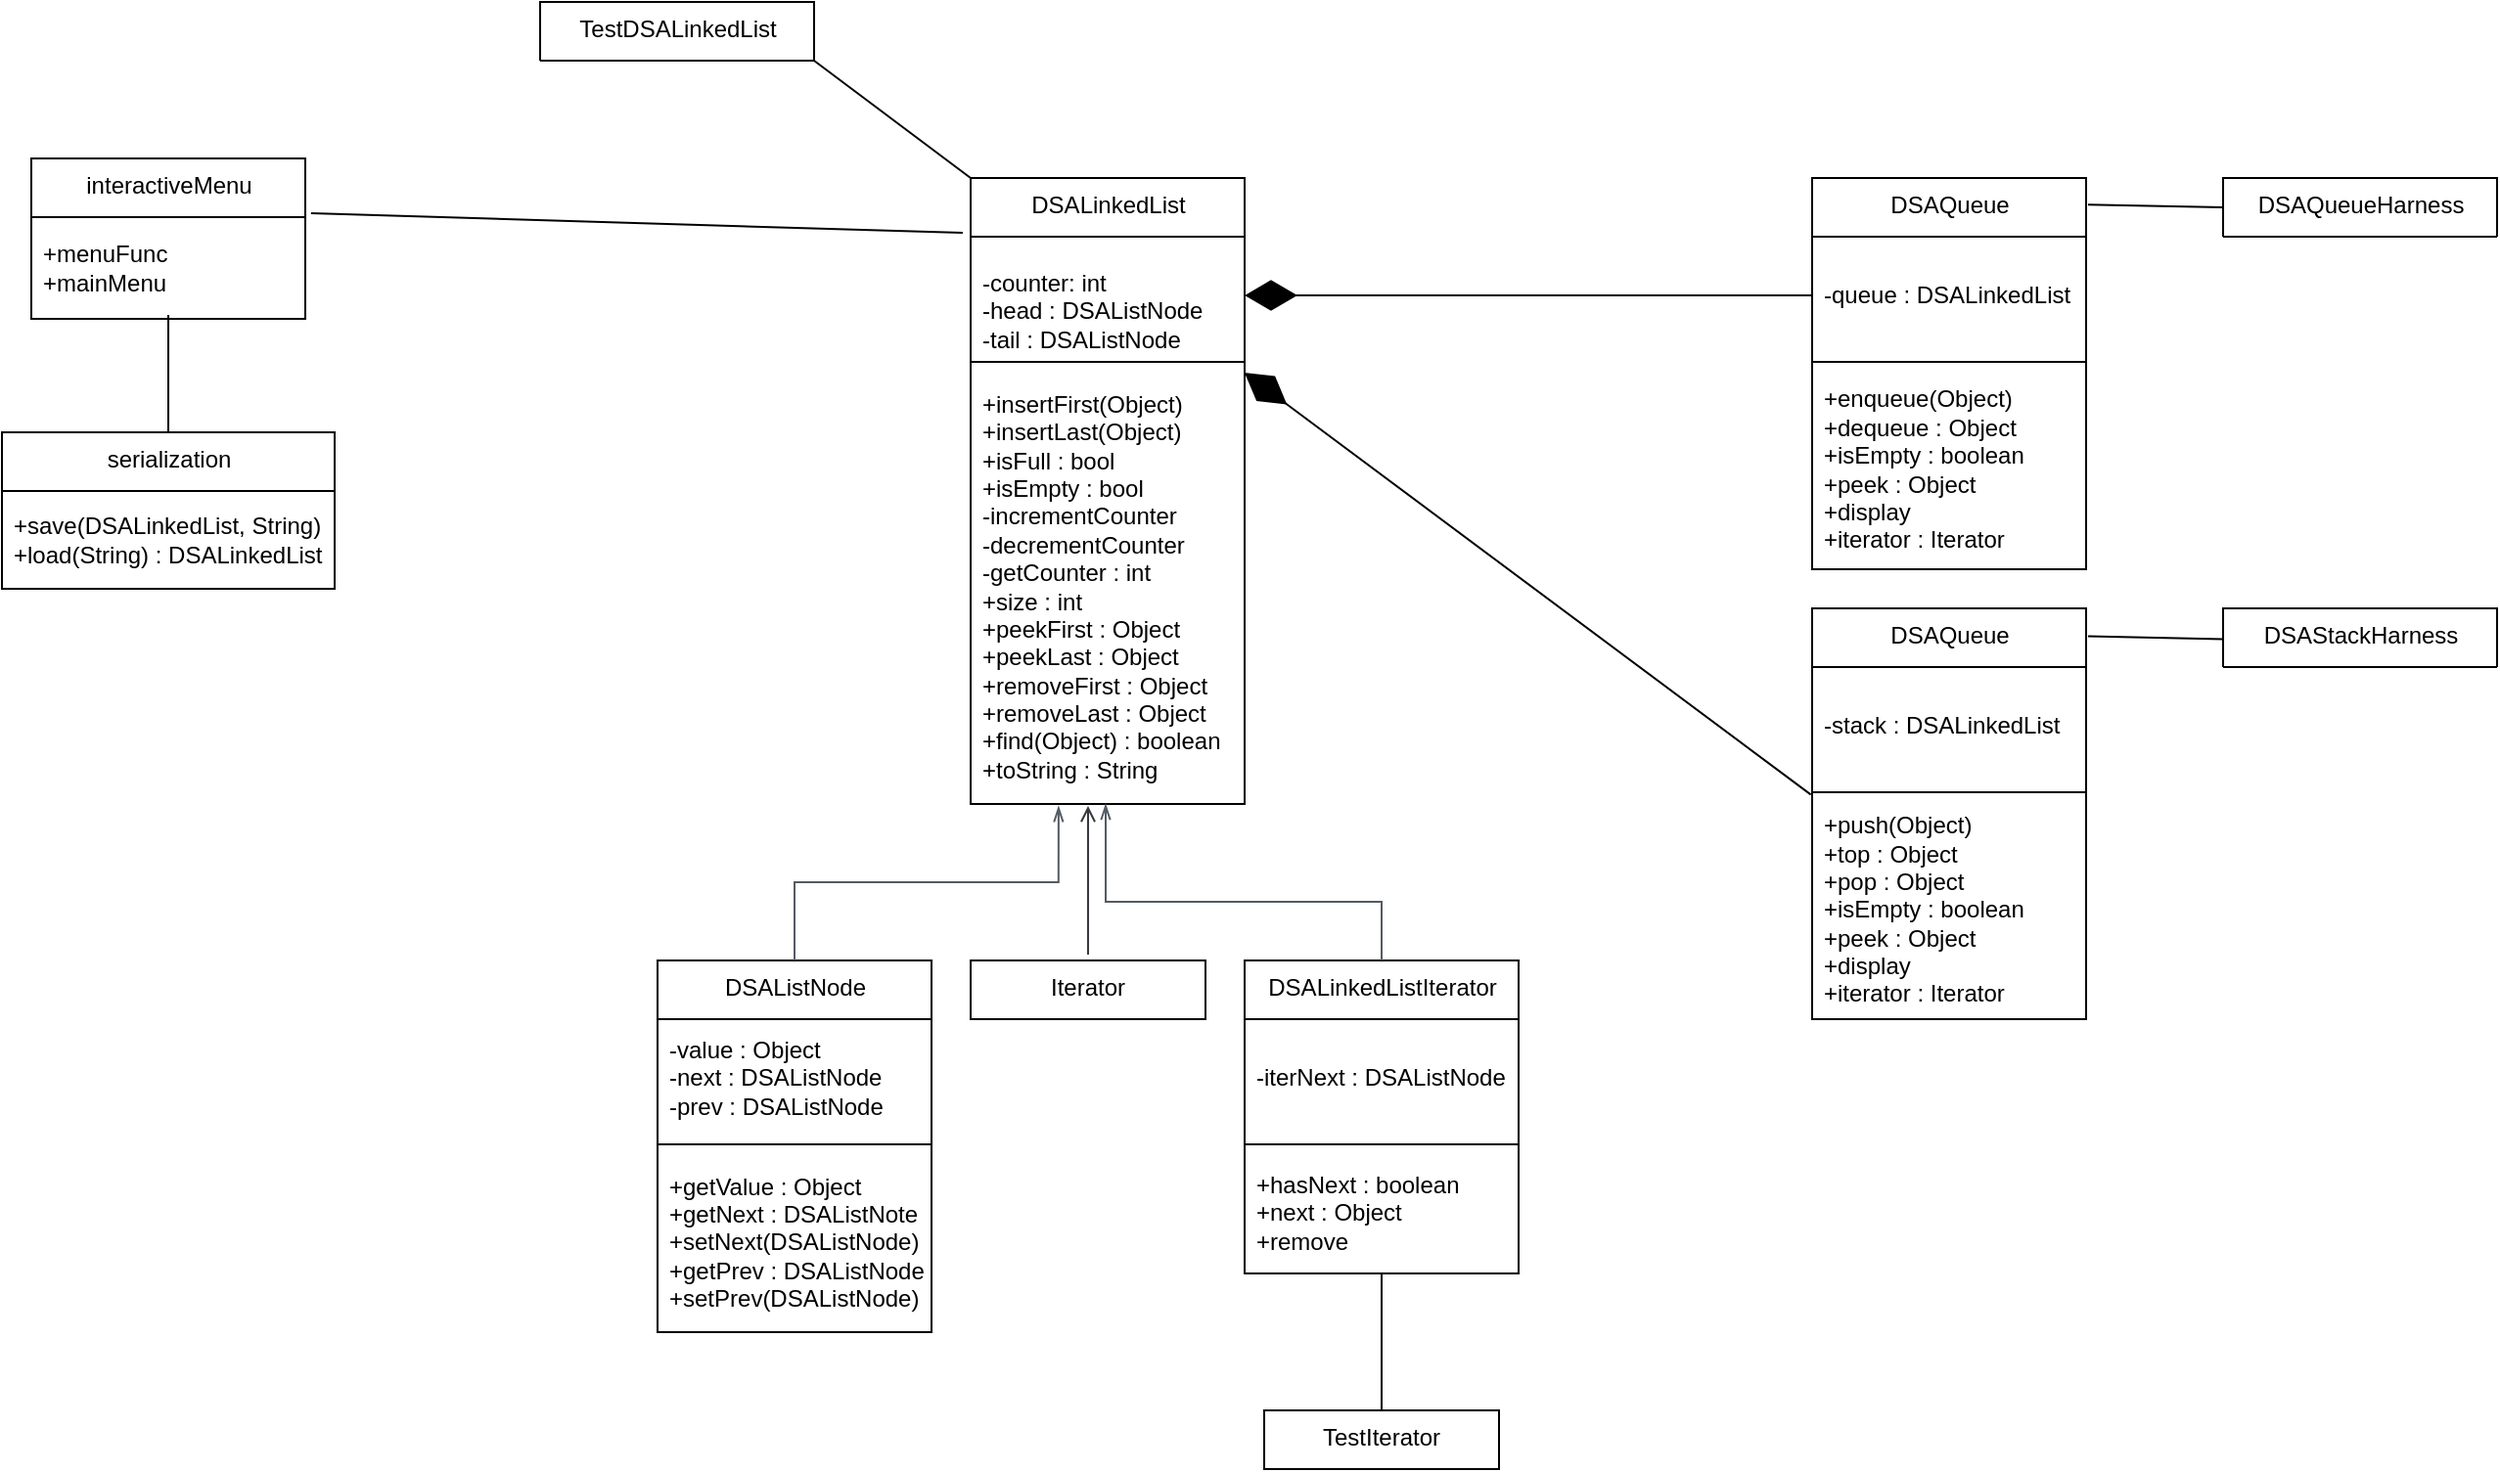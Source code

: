 <mxfile version="17.4.1" type="device"><diagram id="oMxpL6QajeO0-wv-bqkb" name="Page-1"><mxGraphModel dx="1929" dy="1025" grid="1" gridSize="10" guides="1" tooltips="1" connect="1" arrows="1" fold="1" page="1" pageScale="1" pageWidth="827" pageHeight="1169" math="0" shadow="0"><root><mxCell id="0"/><mxCell id="1" parent="0"/><mxCell id="wh0gFrNWt9Vpp12alUER-1" value="DSALinkedList" style="swimlane;fontStyle=0;align=center;verticalAlign=top;childLayout=stackLayout;horizontal=1;startSize=30;horizontalStack=0;resizeParent=1;resizeParentMax=0;resizeLast=0;collapsible=0;marginBottom=0;html=1;" parent="1" vertex="1"><mxGeometry x="310" y="140" width="140" height="320" as="geometry"/></mxCell><mxCell id="wh0gFrNWt9Vpp12alUER-5" value="&lt;br&gt;-counter: int&amp;nbsp;&lt;br&gt;-head : DSAListNode&lt;br&gt;-tail : DSAListNode" style="text;html=1;strokeColor=none;fillColor=none;align=left;verticalAlign=middle;spacingLeft=4;spacingRight=4;overflow=hidden;rotatable=0;points=[[0,0.5],[1,0.5]];portConstraint=eastwest;" parent="wh0gFrNWt9Vpp12alUER-1" vertex="1"><mxGeometry y="30" width="140" height="60" as="geometry"/></mxCell><mxCell id="wh0gFrNWt9Vpp12alUER-6" value="" style="line;strokeWidth=1;fillColor=none;align=left;verticalAlign=middle;spacingTop=-1;spacingLeft=3;spacingRight=3;rotatable=0;labelPosition=right;points=[];portConstraint=eastwest;" parent="wh0gFrNWt9Vpp12alUER-1" vertex="1"><mxGeometry y="90" width="140" height="8" as="geometry"/></mxCell><mxCell id="wh0gFrNWt9Vpp12alUER-8" value="+insertFirst(Object)&lt;br&gt;+insertLast(Object)&lt;br&gt;+isFull : bool&lt;br&gt;+isEmpty : bool&lt;br&gt;-incrementCounter&lt;br&gt;-decrementCounter&lt;br&gt;-getCounter : int&lt;br&gt;+size : int&lt;br&gt;+peekFirst : Object&lt;br&gt;+peekLast : Object&lt;br&gt;+removeFirst : Object&lt;br&gt;+removeLast : Object&lt;br&gt;+find(Object) : boolean&lt;br&gt;+toString : String" style="text;html=1;strokeColor=none;fillColor=none;align=left;verticalAlign=middle;spacingLeft=4;spacingRight=4;overflow=hidden;rotatable=0;points=[[0,0.5],[1,0.5]];portConstraint=eastwest;" parent="wh0gFrNWt9Vpp12alUER-1" vertex="1"><mxGeometry y="98" width="140" height="222" as="geometry"/></mxCell><mxCell id="12" value="DSAListNode" style="swimlane;fontStyle=0;align=center;verticalAlign=top;childLayout=stackLayout;horizontal=1;startSize=30;horizontalStack=0;resizeParent=1;resizeParentMax=0;resizeLast=0;collapsible=0;marginBottom=0;html=1;" parent="1" vertex="1"><mxGeometry x="150" y="540" width="140" height="190" as="geometry"/></mxCell><mxCell id="13" value="-value : Object&lt;br&gt;-next : DSAListNode&lt;br&gt;-prev : DSAListNode" style="text;html=1;strokeColor=none;fillColor=none;align=left;verticalAlign=middle;spacingLeft=4;spacingRight=4;overflow=hidden;rotatable=0;points=[[0,0.5],[1,0.5]];portConstraint=eastwest;" parent="12" vertex="1"><mxGeometry y="30" width="140" height="60" as="geometry"/></mxCell><mxCell id="14" value="" style="line;strokeWidth=1;fillColor=none;align=left;verticalAlign=middle;spacingTop=-1;spacingLeft=3;spacingRight=3;rotatable=0;labelPosition=right;points=[];portConstraint=eastwest;" parent="12" vertex="1"><mxGeometry y="90" width="140" height="8" as="geometry"/></mxCell><mxCell id="15" value="+getValue : Object&lt;br&gt;+getNext : DSAListNote&lt;br&gt;+setNext(DSAListNode)&lt;br&gt;+getPrev : DSAListNode&lt;br&gt;+setPrev(DSAListNode)" style="text;html=1;strokeColor=none;fillColor=none;align=left;verticalAlign=middle;spacingLeft=4;spacingRight=4;overflow=hidden;rotatable=0;points=[[0,0.5],[1,0.5]];portConstraint=eastwest;" parent="12" vertex="1"><mxGeometry y="98" width="140" height="92" as="geometry"/></mxCell><mxCell id="22" value="Iterator" style="shape=note2;boundedLbl=1;whiteSpace=wrap;html=1;size=0;verticalAlign=top;align=center;" parent="1" vertex="1"><mxGeometry x="310" y="540" width="120" height="30" as="geometry"/></mxCell><mxCell id="23" value="DSALinkedListIterator" style="swimlane;fontStyle=0;align=center;verticalAlign=top;childLayout=stackLayout;horizontal=1;startSize=30;horizontalStack=0;resizeParent=1;resizeParentMax=0;resizeLast=0;collapsible=0;marginBottom=0;html=1;" parent="1" vertex="1"><mxGeometry x="450" y="540" width="140" height="160" as="geometry"/></mxCell><mxCell id="24" value="-iterNext : DSAListNode" style="text;html=1;strokeColor=none;fillColor=none;align=left;verticalAlign=middle;spacingLeft=4;spacingRight=4;overflow=hidden;rotatable=0;points=[[0,0.5],[1,0.5]];portConstraint=eastwest;" parent="23" vertex="1"><mxGeometry y="30" width="140" height="60" as="geometry"/></mxCell><mxCell id="25" value="" style="line;strokeWidth=1;fillColor=none;align=left;verticalAlign=middle;spacingTop=-1;spacingLeft=3;spacingRight=3;rotatable=0;labelPosition=right;points=[];portConstraint=eastwest;" parent="23" vertex="1"><mxGeometry y="90" width="140" height="8" as="geometry"/></mxCell><mxCell id="26" value="+hasNext : boolean&lt;br&gt;+next : Object&lt;br&gt;+remove&amp;nbsp;" style="text;html=1;strokeColor=none;fillColor=none;align=left;verticalAlign=middle;spacingLeft=4;spacingRight=4;overflow=hidden;rotatable=0;points=[[0,0.5],[1,0.5]];portConstraint=eastwest;" parent="23" vertex="1"><mxGeometry y="98" width="140" height="62" as="geometry"/></mxCell><mxCell id="28" value="TestDSALinkedList" style="swimlane;fontStyle=0;align=center;verticalAlign=top;childLayout=stackLayout;horizontal=1;startSize=30;horizontalStack=0;resizeParent=1;resizeParentMax=0;resizeLast=0;collapsible=0;marginBottom=0;html=1;" parent="1" vertex="1"><mxGeometry x="90" y="50" width="140" height="30" as="geometry"/></mxCell><mxCell id="32" value="" style="endArrow=none;html=1;entryX=1;entryY=0.5;entryDx=0;entryDy=0;exitX=0;exitY=0;exitDx=0;exitDy=0;" parent="1" source="wh0gFrNWt9Vpp12alUER-1" edge="1"><mxGeometry width="50" height="50" relative="1" as="geometry"><mxPoint x="410" y="420" as="sourcePoint"/><mxPoint x="230" y="80" as="targetPoint"/></mxGeometry></mxCell><mxCell id="33" value="DSAQueue" style="swimlane;fontStyle=0;align=center;verticalAlign=top;childLayout=stackLayout;horizontal=1;startSize=30;horizontalStack=0;resizeParent=1;resizeParentMax=0;resizeLast=0;collapsible=0;marginBottom=0;html=1;" parent="1" vertex="1"><mxGeometry x="740" y="140" width="140" height="200" as="geometry"/></mxCell><mxCell id="34" value="-queue : DSALinkedList" style="text;html=1;strokeColor=none;fillColor=none;align=left;verticalAlign=middle;spacingLeft=4;spacingRight=4;overflow=hidden;rotatable=0;points=[[0,0.5],[1,0.5]];portConstraint=eastwest;" parent="33" vertex="1"><mxGeometry y="30" width="140" height="60" as="geometry"/></mxCell><mxCell id="35" value="" style="line;strokeWidth=1;fillColor=none;align=left;verticalAlign=middle;spacingTop=-1;spacingLeft=3;spacingRight=3;rotatable=0;labelPosition=right;points=[];portConstraint=eastwest;" parent="33" vertex="1"><mxGeometry y="90" width="140" height="8" as="geometry"/></mxCell><mxCell id="36" value="+enqueue(Object)&lt;br&gt;+dequeue : Object&lt;br&gt;+isEmpty : boolean&lt;br&gt;+peek : Object&lt;br&gt;+display&lt;br&gt;+iterator : Iterator" style="text;html=1;strokeColor=none;fillColor=none;align=left;verticalAlign=middle;spacingLeft=4;spacingRight=4;overflow=hidden;rotatable=0;points=[[0,0.5],[1,0.5]];portConstraint=eastwest;" parent="33" vertex="1"><mxGeometry y="98" width="140" height="102" as="geometry"/></mxCell><mxCell id="37" value="" style="endArrow=diamondThin;endFill=1;endSize=24;html=1;entryX=1;entryY=0.5;entryDx=0;entryDy=0;exitX=0;exitY=0.5;exitDx=0;exitDy=0;" parent="1" source="34" target="wh0gFrNWt9Vpp12alUER-5" edge="1"><mxGeometry width="160" relative="1" as="geometry"><mxPoint x="470" y="360" as="sourcePoint"/><mxPoint x="630" y="360" as="targetPoint"/></mxGeometry></mxCell><mxCell id="38" value="DSAQueue" style="swimlane;fontStyle=0;align=center;verticalAlign=top;childLayout=stackLayout;horizontal=1;startSize=30;horizontalStack=0;resizeParent=1;resizeParentMax=0;resizeLast=0;collapsible=0;marginBottom=0;html=1;" parent="1" vertex="1"><mxGeometry x="740" y="360" width="140" height="210" as="geometry"/></mxCell><mxCell id="39" value="-stack : DSALinkedList" style="text;html=1;strokeColor=none;fillColor=none;align=left;verticalAlign=middle;spacingLeft=4;spacingRight=4;overflow=hidden;rotatable=0;points=[[0,0.5],[1,0.5]];portConstraint=eastwest;" parent="38" vertex="1"><mxGeometry y="30" width="140" height="60" as="geometry"/></mxCell><mxCell id="40" value="" style="line;strokeWidth=1;fillColor=none;align=left;verticalAlign=middle;spacingTop=-1;spacingLeft=3;spacingRight=3;rotatable=0;labelPosition=right;points=[];portConstraint=eastwest;" parent="38" vertex="1"><mxGeometry y="90" width="140" height="8" as="geometry"/></mxCell><mxCell id="41" value="+push(Object)&lt;br&gt;+top : Object&lt;br&gt;+pop : Object&lt;br&gt;+isEmpty : boolean&lt;br&gt;+peek : Object&lt;br&gt;+display&lt;br&gt;+iterator : Iterator" style="text;html=1;strokeColor=none;fillColor=none;align=left;verticalAlign=middle;spacingLeft=4;spacingRight=4;overflow=hidden;rotatable=0;points=[[0,0.5],[1,0.5]];portConstraint=eastwest;" parent="38" vertex="1"><mxGeometry y="98" width="140" height="112" as="geometry"/></mxCell><mxCell id="42" value="" style="endArrow=diamondThin;endFill=1;endSize=24;html=1;entryX=1;entryY=0.5;entryDx=0;entryDy=0;exitX=-0.005;exitY=-0.025;exitDx=0;exitDy=0;exitPerimeter=0;" parent="1" source="41" edge="1"><mxGeometry width="160" relative="1" as="geometry"><mxPoint x="740" y="239.58" as="sourcePoint"/><mxPoint x="450" y="239.58" as="targetPoint"/></mxGeometry></mxCell><mxCell id="43" value="DSAQueueHarness" style="swimlane;fontStyle=0;align=center;verticalAlign=top;childLayout=stackLayout;horizontal=1;startSize=30;horizontalStack=0;resizeParent=1;resizeParentMax=0;resizeLast=0;collapsible=0;marginBottom=0;html=1;" parent="1" vertex="1"><mxGeometry x="950" y="140" width="140" height="30" as="geometry"/></mxCell><mxCell id="44" value="DSAStackHarness" style="swimlane;fontStyle=0;align=center;verticalAlign=top;childLayout=stackLayout;horizontal=1;startSize=30;horizontalStack=0;resizeParent=1;resizeParentMax=0;resizeLast=0;collapsible=0;marginBottom=0;html=1;" parent="1" vertex="1"><mxGeometry x="950" y="360" width="140" height="30" as="geometry"/></mxCell><mxCell id="46" value="" style="endArrow=none;html=1;entryX=1.007;entryY=0.068;entryDx=0;entryDy=0;entryPerimeter=0;exitX=0;exitY=0.5;exitDx=0;exitDy=0;" parent="1" source="43" target="33" edge="1"><mxGeometry width="50" height="50" relative="1" as="geometry"><mxPoint x="970" y="350" as="sourcePoint"/><mxPoint x="1020" y="300" as="targetPoint"/></mxGeometry></mxCell><mxCell id="47" value="" style="endArrow=none;html=1;entryX=1.007;entryY=0.068;entryDx=0;entryDy=0;entryPerimeter=0;exitX=0;exitY=0.5;exitDx=0;exitDy=0;" parent="1" edge="1"><mxGeometry width="50" height="50" relative="1" as="geometry"><mxPoint x="950" y="375.7" as="sourcePoint"/><mxPoint x="880.98" y="374.3" as="targetPoint"/></mxGeometry></mxCell><mxCell id="52" value="" style="edgeStyle=orthogonalEdgeStyle;html=1;endArrow=none;elbow=vertical;startArrow=open;startFill=0;strokeColor=#36393d;rounded=0;fillColor=#eeeeee;" parent="1" edge="1"><mxGeometry width="100" relative="1" as="geometry"><mxPoint x="370" y="461" as="sourcePoint"/><mxPoint x="370" y="537" as="targetPoint"/><Array as="points"><mxPoint x="370" y="461"/><mxPoint x="370" y="537"/></Array></mxGeometry></mxCell><mxCell id="pD-FhKvlHcRYLlY93PR--53" value="" style="edgeStyle=orthogonalEdgeStyle;html=1;endArrow=none;elbow=vertical;startArrow=openThin;startFill=0;strokeColor=#545B64;rounded=0;entryX=0.5;entryY=0;entryDx=0;entryDy=0;" parent="1" target="23" edge="1"><mxGeometry width="100" relative="1" as="geometry"><mxPoint x="379" y="460" as="sourcePoint"/><mxPoint x="610" y="520" as="targetPoint"/><Array as="points"><mxPoint x="379" y="510"/><mxPoint x="520" y="510"/></Array></mxGeometry></mxCell><mxCell id="pD-FhKvlHcRYLlY93PR--54" value="" style="edgeStyle=orthogonalEdgeStyle;html=1;endArrow=none;elbow=vertical;startArrow=openThin;startFill=0;strokeColor=#545B64;rounded=0;entryX=0.5;entryY=0;entryDx=0;entryDy=0;exitX=0.321;exitY=1.005;exitDx=0;exitDy=0;exitPerimeter=0;" parent="1" source="wh0gFrNWt9Vpp12alUER-8" target="12" edge="1"><mxGeometry width="100" relative="1" as="geometry"><mxPoint x="170" y="460" as="sourcePoint"/><mxPoint x="270" y="460" as="targetPoint"/><Array as="points"><mxPoint x="355" y="500"/><mxPoint x="220" y="500"/></Array></mxGeometry></mxCell><mxCell id="pD-FhKvlHcRYLlY93PR--55" value="interactiveMenu" style="swimlane;fontStyle=0;align=center;verticalAlign=top;childLayout=stackLayout;horizontal=1;startSize=30;horizontalStack=0;resizeParent=1;resizeParentMax=0;resizeLast=0;collapsible=0;marginBottom=0;html=1;" parent="1" vertex="1"><mxGeometry x="-170" y="130" width="140" height="82" as="geometry"/></mxCell><mxCell id="pD-FhKvlHcRYLlY93PR--58" value="+menuFunc&lt;br&gt;+mainMenu" style="text;html=1;strokeColor=none;fillColor=none;align=left;verticalAlign=middle;spacingLeft=4;spacingRight=4;overflow=hidden;rotatable=0;points=[[0,0.5],[1,0.5]];portConstraint=eastwest;" parent="pD-FhKvlHcRYLlY93PR--55" vertex="1"><mxGeometry y="30" width="140" height="52" as="geometry"/></mxCell><mxCell id="pD-FhKvlHcRYLlY93PR--59" value="serialization" style="swimlane;fontStyle=0;align=center;verticalAlign=top;childLayout=stackLayout;horizontal=1;startSize=30;horizontalStack=0;resizeParent=1;resizeParentMax=0;resizeLast=0;collapsible=0;marginBottom=0;html=1;" parent="1" vertex="1"><mxGeometry x="-185" y="270" width="170" height="80" as="geometry"/></mxCell><mxCell id="pD-FhKvlHcRYLlY93PR--62" value="+save(DSALinkedList, String)&lt;br&gt;+load(String) : DSALinkedList" style="text;html=1;strokeColor=none;fillColor=none;align=left;verticalAlign=middle;spacingLeft=4;spacingRight=4;overflow=hidden;rotatable=0;points=[[0,0.5],[1,0.5]];portConstraint=eastwest;" parent="pD-FhKvlHcRYLlY93PR--59" vertex="1"><mxGeometry y="30" width="170" height="50" as="geometry"/></mxCell><mxCell id="pD-FhKvlHcRYLlY93PR--63" value="" style="endArrow=none;html=1;rounded=0;exitX=0.5;exitY=0;exitDx=0;exitDy=0;entryX=0.5;entryY=0.962;entryDx=0;entryDy=0;entryPerimeter=0;" parent="1" source="pD-FhKvlHcRYLlY93PR--59" target="pD-FhKvlHcRYLlY93PR--58" edge="1"><mxGeometry width="50" height="50" relative="1" as="geometry"><mxPoint x="20" y="460" as="sourcePoint"/><mxPoint x="-100" y="220" as="targetPoint"/></mxGeometry></mxCell><mxCell id="pD-FhKvlHcRYLlY93PR--64" value="" style="endArrow=none;html=1;rounded=0;entryX=-0.029;entryY=-0.033;entryDx=0;entryDy=0;entryPerimeter=0;exitX=1.021;exitY=-0.038;exitDx=0;exitDy=0;exitPerimeter=0;" parent="1" source="pD-FhKvlHcRYLlY93PR--58" target="wh0gFrNWt9Vpp12alUER-5" edge="1"><mxGeometry width="50" height="50" relative="1" as="geometry"><mxPoint x="70" y="460" as="sourcePoint"/><mxPoint x="120" y="410" as="targetPoint"/></mxGeometry></mxCell><mxCell id="fZUxqrU9yxPcCtMYk4Lh-52" value="TestIterator" style="shape=note2;boundedLbl=1;whiteSpace=wrap;html=1;size=0;verticalAlign=top;align=center;" vertex="1" parent="1"><mxGeometry x="460" y="770" width="120" height="30" as="geometry"/></mxCell><mxCell id="fZUxqrU9yxPcCtMYk4Lh-53" value="" style="endArrow=none;html=1;rounded=0;entryX=0.5;entryY=1;entryDx=0;entryDy=0;entryPerimeter=0;exitX=0;exitY=0;exitDx=60;exitDy=0;exitPerimeter=0;" edge="1" parent="1" source="fZUxqrU9yxPcCtMYk4Lh-52" target="26"><mxGeometry width="50" height="50" relative="1" as="geometry"><mxPoint x="370" y="550" as="sourcePoint"/><mxPoint x="420" y="500" as="targetPoint"/></mxGeometry></mxCell></root></mxGraphModel></diagram></mxfile>